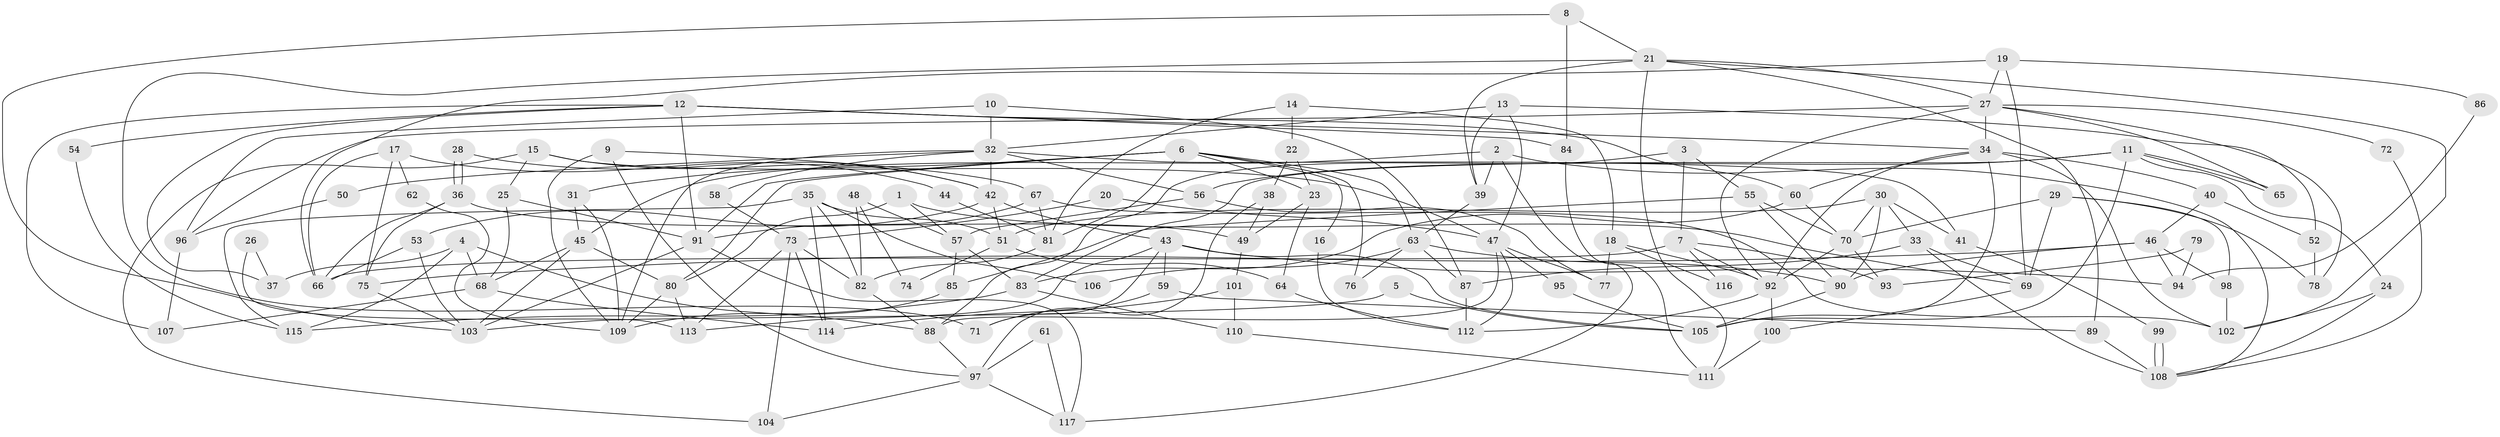 // Generated by graph-tools (version 1.1) at 2025/36/03/09/25 02:36:06]
// undirected, 117 vertices, 234 edges
graph export_dot {
graph [start="1"]
  node [color=gray90,style=filled];
  1;
  2;
  3;
  4;
  5;
  6;
  7;
  8;
  9;
  10;
  11;
  12;
  13;
  14;
  15;
  16;
  17;
  18;
  19;
  20;
  21;
  22;
  23;
  24;
  25;
  26;
  27;
  28;
  29;
  30;
  31;
  32;
  33;
  34;
  35;
  36;
  37;
  38;
  39;
  40;
  41;
  42;
  43;
  44;
  45;
  46;
  47;
  48;
  49;
  50;
  51;
  52;
  53;
  54;
  55;
  56;
  57;
  58;
  59;
  60;
  61;
  62;
  63;
  64;
  65;
  66;
  67;
  68;
  69;
  70;
  71;
  72;
  73;
  74;
  75;
  76;
  77;
  78;
  79;
  80;
  81;
  82;
  83;
  84;
  85;
  86;
  87;
  88;
  89;
  90;
  91;
  92;
  93;
  94;
  95;
  96;
  97;
  98;
  99;
  100;
  101;
  102;
  103;
  104;
  105;
  106;
  107;
  108;
  109;
  110;
  111;
  112;
  113;
  114;
  115;
  116;
  117;
  1 -- 57;
  1 -- 80;
  1 -- 69;
  2 -- 108;
  2 -- 39;
  2 -- 45;
  2 -- 117;
  3 -- 7;
  3 -- 55;
  3 -- 88;
  4 -- 88;
  4 -- 68;
  4 -- 37;
  4 -- 115;
  5 -- 105;
  5 -- 103;
  6 -- 81;
  6 -- 91;
  6 -- 16;
  6 -- 23;
  6 -- 31;
  6 -- 63;
  6 -- 76;
  6 -- 80;
  7 -- 66;
  7 -- 92;
  7 -- 93;
  7 -- 116;
  8 -- 84;
  8 -- 21;
  8 -- 103;
  9 -- 67;
  9 -- 97;
  9 -- 109;
  10 -- 87;
  10 -- 32;
  10 -- 96;
  11 -- 65;
  11 -- 65;
  11 -- 105;
  11 -- 24;
  11 -- 56;
  11 -- 83;
  12 -- 107;
  12 -- 34;
  12 -- 37;
  12 -- 54;
  12 -- 60;
  12 -- 84;
  12 -- 91;
  13 -- 39;
  13 -- 47;
  13 -- 32;
  13 -- 52;
  14 -- 18;
  14 -- 81;
  14 -- 22;
  15 -- 25;
  15 -- 104;
  15 -- 42;
  15 -- 47;
  16 -- 112;
  17 -- 66;
  17 -- 75;
  17 -- 44;
  17 -- 62;
  18 -- 77;
  18 -- 92;
  18 -- 116;
  19 -- 27;
  19 -- 69;
  19 -- 66;
  19 -- 86;
  20 -- 47;
  20 -- 73;
  21 -- 111;
  21 -- 102;
  21 -- 27;
  21 -- 39;
  21 -- 71;
  21 -- 89;
  22 -- 23;
  22 -- 38;
  23 -- 64;
  23 -- 49;
  24 -- 108;
  24 -- 102;
  25 -- 91;
  25 -- 68;
  26 -- 113;
  26 -- 37;
  27 -- 78;
  27 -- 34;
  27 -- 65;
  27 -- 72;
  27 -- 92;
  27 -- 96;
  28 -- 42;
  28 -- 36;
  28 -- 36;
  29 -- 70;
  29 -- 98;
  29 -- 69;
  29 -- 78;
  30 -- 70;
  30 -- 33;
  30 -- 41;
  30 -- 51;
  30 -- 90;
  31 -- 45;
  31 -- 109;
  32 -- 109;
  32 -- 41;
  32 -- 42;
  32 -- 50;
  32 -- 56;
  32 -- 58;
  33 -- 69;
  33 -- 87;
  33 -- 108;
  34 -- 60;
  34 -- 40;
  34 -- 92;
  34 -- 102;
  34 -- 105;
  35 -- 115;
  35 -- 51;
  35 -- 82;
  35 -- 106;
  35 -- 114;
  36 -- 66;
  36 -- 49;
  36 -- 75;
  38 -- 49;
  38 -- 97;
  39 -- 63;
  40 -- 46;
  40 -- 52;
  41 -- 99;
  42 -- 43;
  42 -- 51;
  42 -- 53;
  43 -- 71;
  43 -- 59;
  43 -- 94;
  43 -- 105;
  43 -- 113;
  44 -- 81;
  45 -- 80;
  45 -- 68;
  45 -- 103;
  46 -- 75;
  46 -- 90;
  46 -- 94;
  46 -- 98;
  47 -- 88;
  47 -- 77;
  47 -- 95;
  47 -- 112;
  48 -- 82;
  48 -- 57;
  48 -- 74;
  49 -- 101;
  50 -- 96;
  51 -- 64;
  51 -- 74;
  52 -- 78;
  53 -- 103;
  53 -- 66;
  54 -- 115;
  55 -- 85;
  55 -- 90;
  55 -- 70;
  56 -- 57;
  56 -- 77;
  57 -- 83;
  57 -- 85;
  58 -- 73;
  59 -- 89;
  59 -- 71;
  60 -- 70;
  60 -- 83;
  61 -- 117;
  61 -- 97;
  62 -- 109;
  63 -- 90;
  63 -- 76;
  63 -- 87;
  63 -- 106;
  64 -- 112;
  67 -- 102;
  67 -- 91;
  67 -- 81;
  68 -- 114;
  68 -- 107;
  69 -- 100;
  70 -- 92;
  70 -- 93;
  72 -- 108;
  73 -- 113;
  73 -- 82;
  73 -- 104;
  73 -- 114;
  75 -- 103;
  79 -- 94;
  79 -- 93;
  80 -- 109;
  80 -- 113;
  81 -- 82;
  82 -- 88;
  83 -- 110;
  83 -- 115;
  84 -- 111;
  85 -- 109;
  86 -- 94;
  87 -- 112;
  88 -- 97;
  89 -- 108;
  90 -- 105;
  91 -- 103;
  91 -- 117;
  92 -- 100;
  92 -- 112;
  95 -- 105;
  96 -- 107;
  97 -- 117;
  97 -- 104;
  98 -- 102;
  99 -- 108;
  99 -- 108;
  100 -- 111;
  101 -- 114;
  101 -- 110;
  110 -- 111;
}
